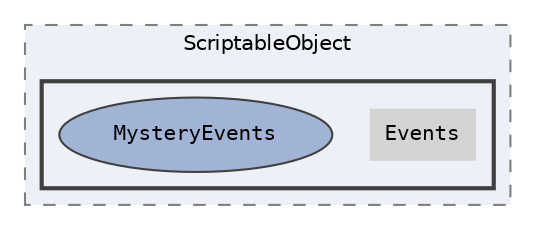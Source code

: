 digraph "Assets/ScriptableObject/Events"
{
 // INTERACTIVE_SVG=YES
 // LATEX_PDF_SIZE
  bgcolor="transparent";
  edge [fontname=Helvetica,fontsize=10,labelfontname=Helvetica,labelfontsize=10];
  node [fontname=Helvetica,fontsize=10,fontname=Consolas fontsize=10 style=filled height=0.2 width=0.4 margin=0.1];
  compound=true
  subgraph clusterdir_c8a778797b63817167a4b32a29bdf082 {
    graph [ bgcolor="#edf0f7", pencolor="grey50", label="ScriptableObject", fontname=Helvetica,fontsize=10 style="filled,dashed", URL="dir_c8a778797b63817167a4b32a29bdf082.html",tooltip=""]
  subgraph clusterdir_0504a2d5a3c45b0700232ec99f5e1c7d {
    graph [ bgcolor="#edf0f7", pencolor="grey25", label="", fontname=Helvetica,fontsize=10 style="filled,bold", URL="dir_0504a2d5a3c45b0700232ec99f5e1c7d.html",tooltip=""]
    dir_0504a2d5a3c45b0700232ec99f5e1c7d [shape=plaintext, label="Events"];
  dir_2016895ca4b4aa5faa845fbf132deee8 [label="MysteryEvents", fillcolor="#a2b4d6", color="grey25", style="filled", URL="dir_2016895ca4b4aa5faa845fbf132deee8.html",tooltip=""];
  }
  }
}
